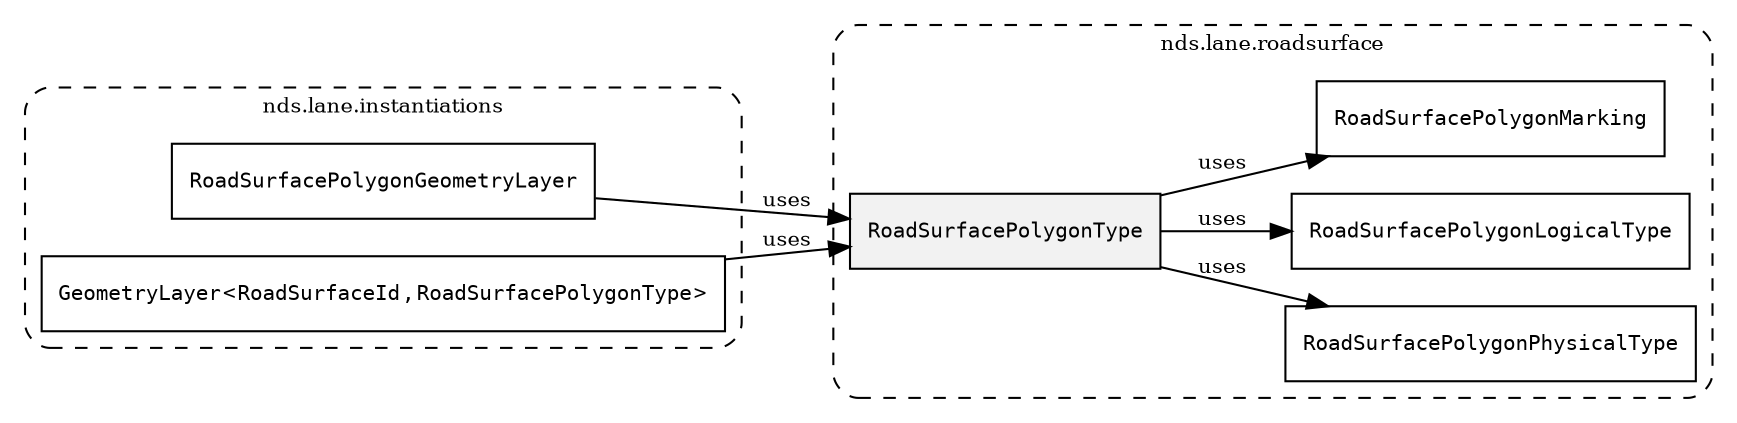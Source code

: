 /**
 * This dot file creates symbol collaboration diagram for RoadSurfacePolygonType.
 */
digraph ZSERIO
{
    node [shape=box, fontsize=10];
    rankdir="LR";
    fontsize=10;
    tooltip="RoadSurfacePolygonType collaboration diagram";

    subgraph "cluster_nds.lane.roadsurface"
    {
        style="dashed, rounded";
        label="nds.lane.roadsurface";
        tooltip="Package nds.lane.roadsurface";
        href="../../../content/packages/nds.lane.roadsurface.html#Package-nds-lane-roadsurface";
        target="_parent";

        "RoadSurfacePolygonType" [style="filled", fillcolor="#0000000D", target="_parent", label=<<font face="monospace"><table align="center" border="0" cellspacing="0" cellpadding="0"><tr><td href="../../../content/packages/nds.lane.roadsurface.html#Structure-RoadSurfacePolygonType" title="Structure defined in nds.lane.roadsurface">RoadSurfacePolygonType</td></tr></table></font>>];
        "RoadSurfacePolygonPhysicalType" [target="_parent", label=<<font face="monospace"><table align="center" border="0" cellspacing="0" cellpadding="0"><tr><td href="../../../content/packages/nds.lane.roadsurface.html#Enum-RoadSurfacePolygonPhysicalType" title="Enum defined in nds.lane.roadsurface">RoadSurfacePolygonPhysicalType</td></tr></table></font>>];
        "RoadSurfacePolygonLogicalType" [target="_parent", label=<<font face="monospace"><table align="center" border="0" cellspacing="0" cellpadding="0"><tr><td href="../../../content/packages/nds.lane.roadsurface.html#Enum-RoadSurfacePolygonLogicalType" title="Enum defined in nds.lane.roadsurface">RoadSurfacePolygonLogicalType</td></tr></table></font>>];
        "RoadSurfacePolygonMarking" [target="_parent", label=<<font face="monospace"><table align="center" border="0" cellspacing="0" cellpadding="0"><tr><td href="../../../content/packages/nds.lane.roadsurface.html#Structure-RoadSurfacePolygonMarking" title="Structure defined in nds.lane.roadsurface">RoadSurfacePolygonMarking</td></tr></table></font>>];
    }

    subgraph "cluster_nds.lane.instantiations"
    {
        style="dashed, rounded";
        label="nds.lane.instantiations";
        tooltip="Package nds.lane.instantiations";
        href="../../../content/packages/nds.lane.instantiations.html#Package-nds-lane-instantiations";
        target="_parent";

        "RoadSurfacePolygonGeometryLayer" [target="_parent", label=<<font face="monospace"><table align="center" border="0" cellspacing="0" cellpadding="0"><tr><td href="../../../content/packages/nds.lane.instantiations.html#InstantiateType-RoadSurfacePolygonGeometryLayer" title="InstantiateType defined in nds.lane.instantiations">RoadSurfacePolygonGeometryLayer</td></tr></table></font>>];
        "GeometryLayer&lt;RoadSurfaceId,RoadSurfacePolygonType&gt;" [target="_parent", label=<<font face="monospace"><table align="center" border="0" cellspacing="0" cellpadding="0"><tr><td href="../../../content/packages/nds.core.geometry.html#Structure-GeometryLayer" title="Structure defined in nds.core.geometry">GeometryLayer</td><td>&lt;</td><td><table align="center" border="0" cellspacing="0" cellpadding="0"><tr><td href="../../../content/packages/nds.lane.reference.types.html#Subtype-RoadSurfaceId" title="Subtype defined in nds.lane.reference.types">RoadSurfaceId</td></tr></table></td><td>,</td><td><table align="center" border="0" cellspacing="0" cellpadding="0"><tr><td href="../../../content/packages/nds.lane.roadsurface.html#Structure-RoadSurfacePolygonType" title="Structure defined in nds.lane.roadsurface">RoadSurfacePolygonType</td></tr></table></td><td>&gt;</td></tr></table></font>>];
    }

    "RoadSurfacePolygonType" -> "RoadSurfacePolygonPhysicalType" [label="uses", fontsize=10];
    "RoadSurfacePolygonType" -> "RoadSurfacePolygonLogicalType" [label="uses", fontsize=10];
    "RoadSurfacePolygonType" -> "RoadSurfacePolygonMarking" [label="uses", fontsize=10];
    "RoadSurfacePolygonGeometryLayer" -> "RoadSurfacePolygonType" [label="uses", fontsize=10];
    "GeometryLayer&lt;RoadSurfaceId,RoadSurfacePolygonType&gt;" -> "RoadSurfacePolygonType" [label="uses", fontsize=10];
}
